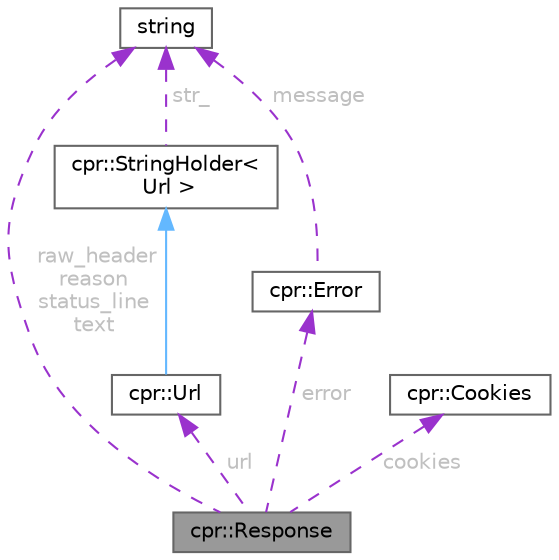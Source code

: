 digraph "cpr::Response"
{
 // INTERACTIVE_SVG=YES
 // LATEX_PDF_SIZE
  bgcolor="transparent";
  edge [fontname=Helvetica,fontsize=10,labelfontname=Helvetica,labelfontsize=10];
  node [fontname=Helvetica,fontsize=10,shape=box,height=0.2,width=0.4];
  Node1 [id="Node000001",label="cpr::Response",height=0.2,width=0.4,color="gray40", fillcolor="grey60", style="filled", fontcolor="black",tooltip=" "];
  Node2 -> Node1 [id="edge8_Node000001_Node000002",dir="back",color="darkorchid3",style="dashed",tooltip=" ",label=" raw_header\nreason\nstatus_line\ntext",fontcolor="grey" ];
  Node2 [id="Node000002",label="string",height=0.2,width=0.4,color="gray40", fillcolor="white", style="filled",tooltip=" "];
  Node3 -> Node1 [id="edge9_Node000001_Node000003",dir="back",color="darkorchid3",style="dashed",tooltip=" ",label=" url",fontcolor="grey" ];
  Node3 [id="Node000003",label="cpr::Url",height=0.2,width=0.4,color="gray40", fillcolor="white", style="filled",URL="$a00729.html",tooltip=" "];
  Node4 -> Node3 [id="edge10_Node000003_Node000004",dir="back",color="steelblue1",style="solid",tooltip=" "];
  Node4 [id="Node000004",label="cpr::StringHolder\<\l Url \>",height=0.2,width=0.4,color="gray40", fillcolor="white", style="filled",URL="$a00725.html",tooltip=" "];
  Node2 -> Node4 [id="edge11_Node000004_Node000002",dir="back",color="darkorchid3",style="dashed",tooltip=" ",label=" str_",fontcolor="grey" ];
  Node5 -> Node1 [id="edge12_Node000001_Node000005",dir="back",color="darkorchid3",style="dashed",tooltip=" ",label=" cookies",fontcolor="grey" ];
  Node5 [id="Node000005",label="cpr::Cookies",height=0.2,width=0.4,color="gray40", fillcolor="white", style="filled",URL="$a00721.html",tooltip=" "];
  Node6 -> Node1 [id="edge13_Node000001_Node000006",dir="back",color="darkorchid3",style="dashed",tooltip=" ",label=" error",fontcolor="grey" ];
  Node6 [id="Node000006",label="cpr::Error",height=0.2,width=0.4,color="gray40", fillcolor="white", style="filled",URL="$a00757.html",tooltip=" "];
  Node2 -> Node6 [id="edge14_Node000006_Node000002",dir="back",color="darkorchid3",style="dashed",tooltip=" ",label=" message",fontcolor="grey" ];
}
